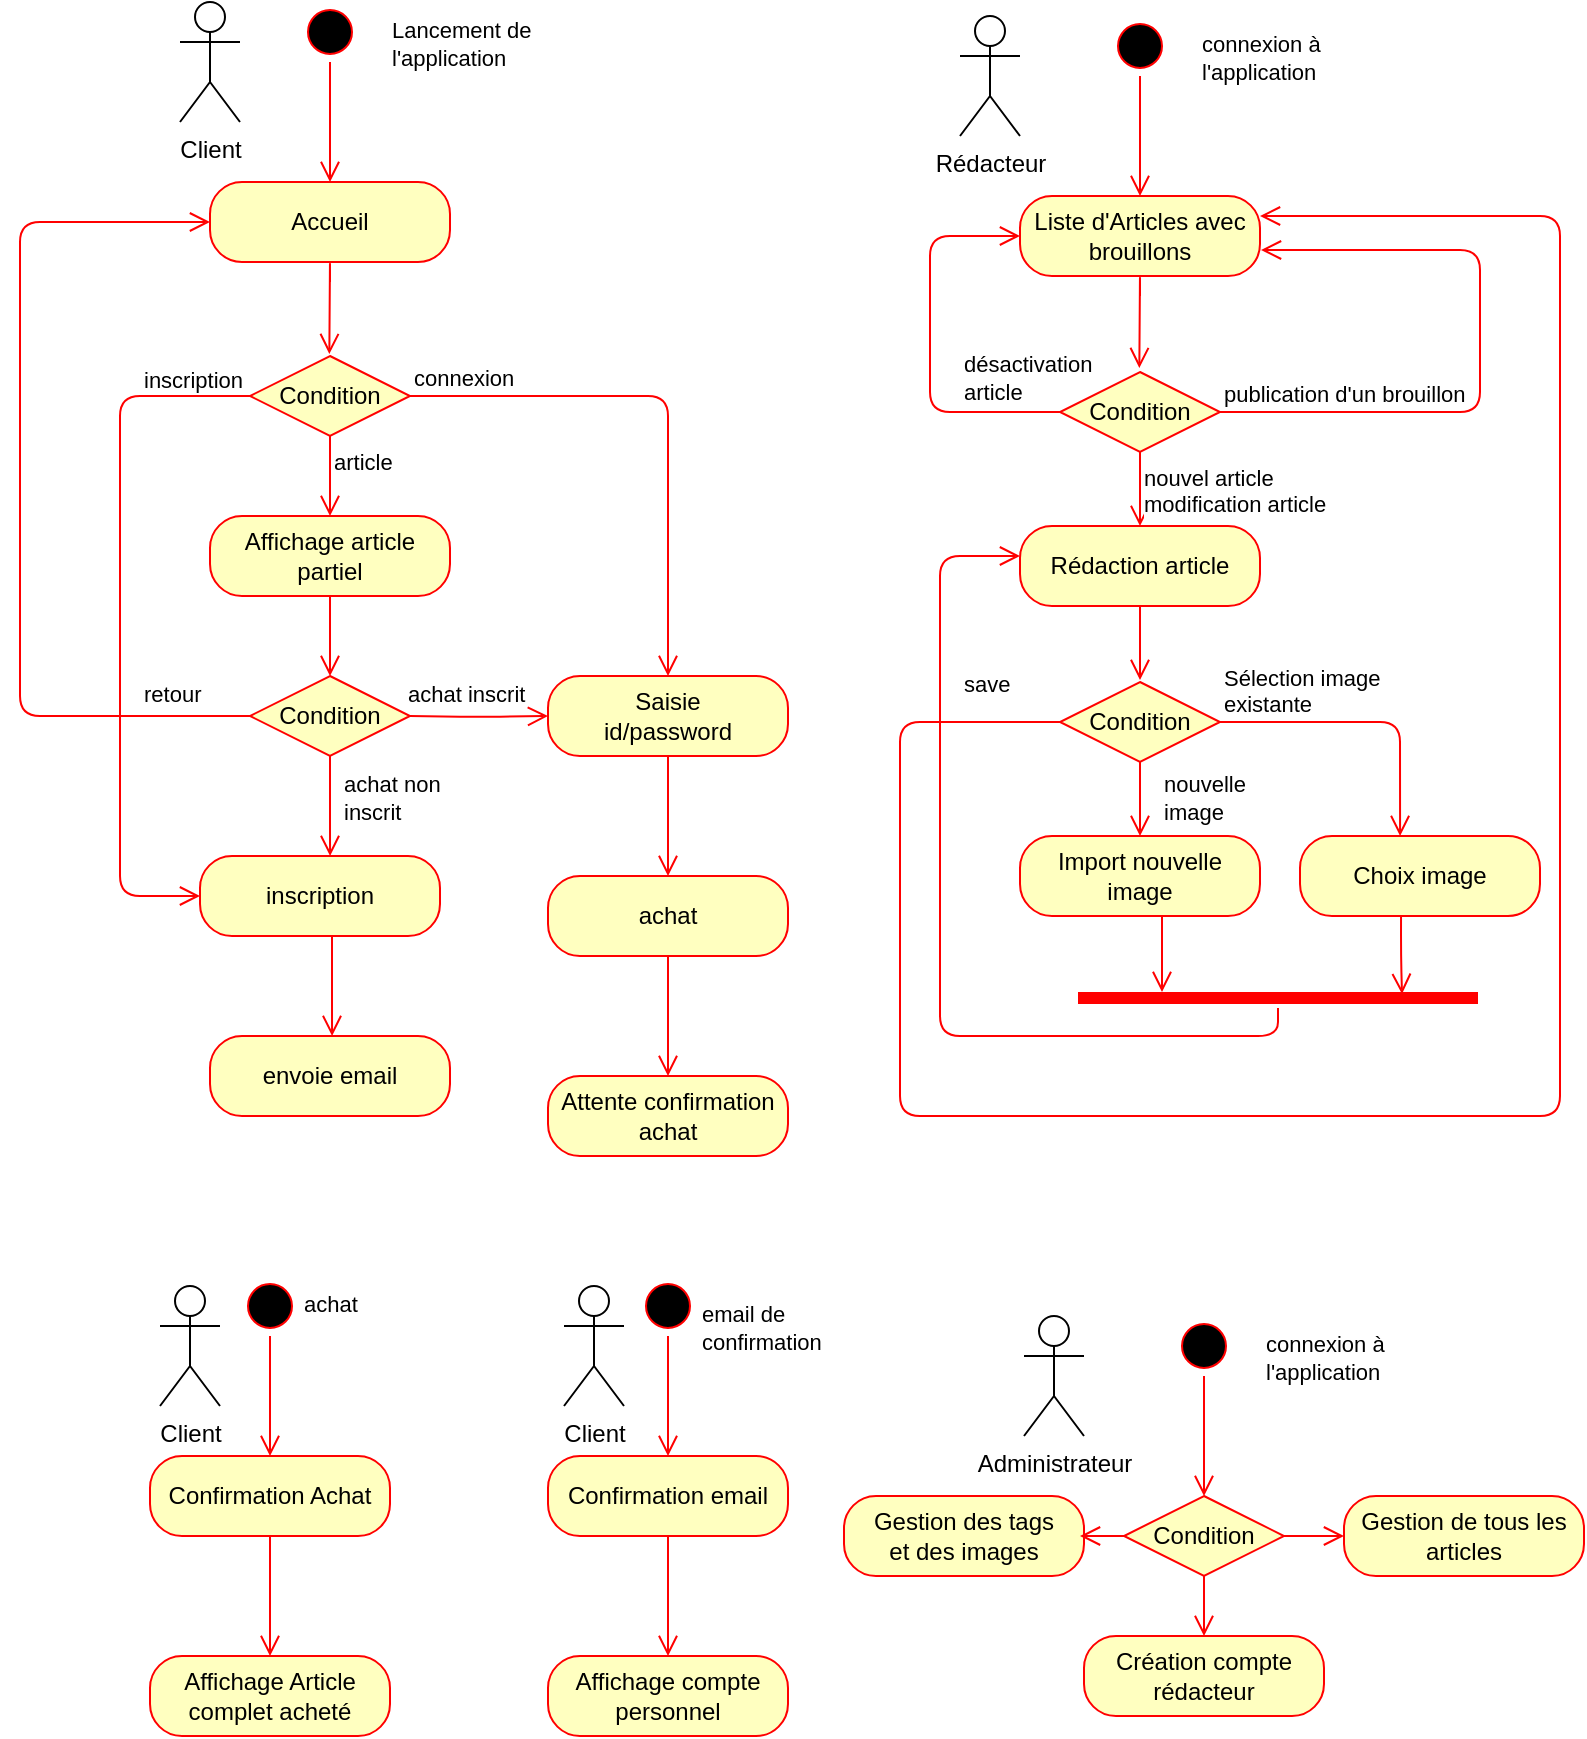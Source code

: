 <mxfile version="14.6.11" type="device"><diagram id="3rWrShMHE93Ierf2Pg5C" name="Page-1"><mxGraphModel dx="1813" dy="1272" grid="1" gridSize="10" guides="1" tooltips="1" connect="1" arrows="1" fold="1" page="1" pageScale="1" pageWidth="827" pageHeight="1169" math="0" shadow="0"><root><mxCell id="0"/><mxCell id="1" parent="0"/><mxCell id="hWEQFtSJjJlN7xaY4b4n-1" value="Client" style="shape=umlActor;verticalLabelPosition=bottom;verticalAlign=top;html=1;" parent="1" vertex="1"><mxGeometry x="110" y="33" width="30" height="60" as="geometry"/></mxCell><mxCell id="hWEQFtSJjJlN7xaY4b4n-6" value="" style="ellipse;html=1;shape=startState;fillColor=#000000;strokeColor=#ff0000;" parent="1" vertex="1"><mxGeometry x="170" y="33" width="30" height="30" as="geometry"/></mxCell><mxCell id="hWEQFtSJjJlN7xaY4b4n-7" value="" style="edgeStyle=orthogonalEdgeStyle;html=1;verticalAlign=bottom;endArrow=open;endSize=8;strokeColor=#ff0000;" parent="1" source="hWEQFtSJjJlN7xaY4b4n-6" edge="1"><mxGeometry relative="1" as="geometry"><mxPoint x="185" y="123" as="targetPoint"/></mxGeometry></mxCell><mxCell id="hWEQFtSJjJlN7xaY4b4n-8" value="Accueil" style="rounded=1;whiteSpace=wrap;html=1;arcSize=40;fontColor=#000000;fillColor=#ffffc0;strokeColor=#ff0000;" parent="1" vertex="1"><mxGeometry x="125" y="123" width="120" height="40" as="geometry"/></mxCell><mxCell id="hWEQFtSJjJlN7xaY4b4n-9" value="" style="edgeStyle=orthogonalEdgeStyle;html=1;verticalAlign=bottom;endArrow=open;endSize=8;strokeColor=#ff0000;" parent="1" edge="1"><mxGeometry relative="1" as="geometry"><mxPoint x="184.67" y="209" as="targetPoint"/><mxPoint x="185" y="173" as="sourcePoint"/><Array as="points"><mxPoint x="185" y="160"/><mxPoint x="185" y="160"/></Array></mxGeometry></mxCell><mxCell id="hWEQFtSJjJlN7xaY4b4n-16" value="Condition" style="rhombus;whiteSpace=wrap;html=1;fillColor=#ffffc0;strokeColor=#ff0000;" parent="1" vertex="1"><mxGeometry x="145" y="210" width="80" height="40" as="geometry"/></mxCell><mxCell id="hWEQFtSJjJlN7xaY4b4n-17" value="connexion" style="edgeStyle=orthogonalEdgeStyle;html=1;align=left;verticalAlign=bottom;endArrow=open;endSize=8;strokeColor=#ff0000;entryX=0.5;entryY=0;entryDx=0;entryDy=0;" parent="1" source="hWEQFtSJjJlN7xaY4b4n-16" target="hWEQFtSJjJlN7xaY4b4n-21" edge="1"><mxGeometry x="-1" relative="1" as="geometry"><mxPoint x="320" y="280" as="targetPoint"/></mxGeometry></mxCell><mxCell id="hWEQFtSJjJlN7xaY4b4n-18" value="article" style="edgeStyle=orthogonalEdgeStyle;html=1;align=left;verticalAlign=top;endArrow=open;endSize=8;strokeColor=#ff0000;" parent="1" source="hWEQFtSJjJlN7xaY4b4n-16" edge="1"><mxGeometry x="-1" relative="1" as="geometry"><mxPoint x="185" y="290" as="targetPoint"/></mxGeometry></mxCell><mxCell id="hWEQFtSJjJlN7xaY4b4n-20" value="Condition" style="rhombus;whiteSpace=wrap;html=1;fillColor=#ffffc0;strokeColor=#ff0000;" parent="1" vertex="1"><mxGeometry x="145" y="370" width="80" height="40" as="geometry"/></mxCell><mxCell id="hWEQFtSJjJlN7xaY4b4n-21" value="Saisie&lt;br&gt;id/password" style="rounded=1;whiteSpace=wrap;html=1;arcSize=40;fontColor=#000000;fillColor=#ffffc0;strokeColor=#ff0000;" parent="1" vertex="1"><mxGeometry x="294" y="370" width="120" height="40" as="geometry"/></mxCell><mxCell id="hWEQFtSJjJlN7xaY4b4n-22" value="Affichage article partiel" style="rounded=1;whiteSpace=wrap;html=1;arcSize=40;fontColor=#000000;fillColor=#ffffc0;strokeColor=#ff0000;" parent="1" vertex="1"><mxGeometry x="125" y="290" width="120" height="40" as="geometry"/></mxCell><mxCell id="hWEQFtSJjJlN7xaY4b4n-24" value="" style="edgeStyle=orthogonalEdgeStyle;html=1;align=left;verticalAlign=top;endArrow=open;endSize=8;strokeColor=#ff0000;" parent="1" edge="1"><mxGeometry x="-1" relative="1" as="geometry"><mxPoint x="185" y="370" as="targetPoint"/><mxPoint x="185" y="330" as="sourcePoint"/></mxGeometry></mxCell><mxCell id="hWEQFtSJjJlN7xaY4b4n-25" value="" style="edgeStyle=orthogonalEdgeStyle;html=1;align=left;verticalAlign=top;endArrow=open;endSize=8;strokeColor=#ff0000;entryX=0;entryY=0.5;entryDx=0;entryDy=0;" parent="1" target="hWEQFtSJjJlN7xaY4b4n-21" edge="1"><mxGeometry x="-1" relative="1" as="geometry"><mxPoint x="290" y="390" as="targetPoint"/><mxPoint x="225" y="390" as="sourcePoint"/><Array as="points"/></mxGeometry></mxCell><mxCell id="hWEQFtSJjJlN7xaY4b4n-26" value="&lt;font face=&quot;helvetica&quot;&gt;&lt;span style=&quot;font-size: 11px ; background-color: rgb(255 , 255 , 255)&quot;&gt;achat inscrit&lt;/span&gt;&lt;/font&gt;" style="text;whiteSpace=wrap;html=1;" parent="1" vertex="1"><mxGeometry x="222" y="365" width="80" height="30" as="geometry"/></mxCell><mxCell id="hWEQFtSJjJlN7xaY4b4n-27" value="inscription" style="rounded=1;whiteSpace=wrap;html=1;arcSize=40;fontColor=#000000;fillColor=#ffffc0;strokeColor=#ff0000;" parent="1" vertex="1"><mxGeometry x="120" y="460" width="120" height="40" as="geometry"/></mxCell><mxCell id="hWEQFtSJjJlN7xaY4b4n-28" value="" style="edgeStyle=orthogonalEdgeStyle;html=1;align=left;verticalAlign=bottom;endArrow=open;endSize=8;strokeColor=#ff0000;exitX=0;exitY=0.5;exitDx=0;exitDy=0;" parent="1" source="hWEQFtSJjJlN7xaY4b4n-16" edge="1"><mxGeometry x="-1" y="-41" relative="1" as="geometry"><mxPoint x="120" y="480" as="targetPoint"/><mxPoint x="143" y="230" as="sourcePoint"/><Array as="points"><mxPoint x="80" y="230"/><mxPoint x="80" y="480"/></Array><mxPoint x="40" y="31" as="offset"/></mxGeometry></mxCell><mxCell id="hWEQFtSJjJlN7xaY4b4n-29" value="&lt;span style=&quot;color: rgb(0 , 0 , 0) ; font-family: &amp;#34;helvetica&amp;#34; ; font-size: 11px ; font-style: normal ; font-weight: normal ; letter-spacing: normal ; text-align: left ; text-indent: 0px ; text-transform: none ; word-spacing: 0px ; background-color: rgb(255 , 255 , 255) ; text-decoration: none ; display: inline ; float: none&quot;&gt;inscription&lt;/span&gt;" style="text;whiteSpace=wrap;html=1;" parent="1" vertex="1"><mxGeometry x="90" y="208" width="50" height="30" as="geometry"/></mxCell><mxCell id="hWEQFtSJjJlN7xaY4b4n-33" value="" style="edgeStyle=orthogonalEdgeStyle;html=1;verticalAlign=bottom;endArrow=open;endSize=8;strokeColor=#ff0000;exitX=0.5;exitY=1;exitDx=0;exitDy=0;entryX=0.542;entryY=0;entryDx=0;entryDy=0;entryPerimeter=0;" parent="1" source="hWEQFtSJjJlN7xaY4b4n-20" target="hWEQFtSJjJlN7xaY4b4n-27" edge="1"><mxGeometry relative="1" as="geometry"><mxPoint x="310" y="511.333" as="targetPoint"/><mxPoint x="320" y="440" as="sourcePoint"/><Array as="points"><mxPoint x="185" y="450"/><mxPoint x="185" y="450"/></Array></mxGeometry></mxCell><mxCell id="hWEQFtSJjJlN7xaY4b4n-34" value="&lt;font face=&quot;helvetica&quot;&gt;&lt;span style=&quot;font-size: 11px ; background-color: rgb(255 , 255 , 255)&quot;&gt;achat non inscrit&lt;/span&gt;&lt;/font&gt;" style="text;whiteSpace=wrap;html=1;" parent="1" vertex="1"><mxGeometry x="190" y="410" width="80" height="30" as="geometry"/></mxCell><mxCell id="hWEQFtSJjJlN7xaY4b4n-35" value="" style="edgeStyle=orthogonalEdgeStyle;html=1;verticalAlign=bottom;endArrow=open;endSize=8;strokeColor=#ff0000;exitX=0.5;exitY=1;exitDx=0;exitDy=0;entryX=0.542;entryY=0;entryDx=0;entryDy=0;entryPerimeter=0;" parent="1" edge="1"><mxGeometry relative="1" as="geometry"><mxPoint x="186.04" y="550" as="targetPoint"/><mxPoint x="186" y="500" as="sourcePoint"/><Array as="points"><mxPoint x="186" y="540"/><mxPoint x="186" y="540"/></Array></mxGeometry></mxCell><mxCell id="hWEQFtSJjJlN7xaY4b4n-36" value="envoie email" style="rounded=1;whiteSpace=wrap;html=1;arcSize=40;fontColor=#000000;fillColor=#ffffc0;strokeColor=#ff0000;" parent="1" vertex="1"><mxGeometry x="125" y="550" width="120" height="40" as="geometry"/></mxCell><mxCell id="hWEQFtSJjJlN7xaY4b4n-38" value="achat" style="rounded=1;whiteSpace=wrap;html=1;arcSize=40;fontColor=#000000;fillColor=#ffffc0;strokeColor=#ff0000;" parent="1" vertex="1"><mxGeometry x="294" y="470" width="120" height="40" as="geometry"/></mxCell><mxCell id="hWEQFtSJjJlN7xaY4b4n-39" value="" style="edgeStyle=orthogonalEdgeStyle;html=1;verticalAlign=bottom;endArrow=open;endSize=8;strokeColor=#ff0000;exitX=0.5;exitY=1;exitDx=0;exitDy=0;entryX=0.5;entryY=0;entryDx=0;entryDy=0;" parent="1" source="hWEQFtSJjJlN7xaY4b4n-21" target="hWEQFtSJjJlN7xaY4b4n-38" edge="1"><mxGeometry relative="1" as="geometry"><mxPoint x="196.04" y="560" as="targetPoint"/><mxPoint x="196" y="510" as="sourcePoint"/><Array as="points"><mxPoint x="354" y="440"/><mxPoint x="354" y="440"/></Array></mxGeometry></mxCell><mxCell id="hWEQFtSJjJlN7xaY4b4n-40" value="" style="edgeStyle=orthogonalEdgeStyle;html=1;verticalAlign=bottom;endArrow=open;endSize=8;strokeColor=#ff0000;exitX=0.5;exitY=1;exitDx=0;exitDy=0;" parent="1" source="hWEQFtSJjJlN7xaY4b4n-38" edge="1"><mxGeometry relative="1" as="geometry"><mxPoint x="354" y="570" as="targetPoint"/><mxPoint x="364" y="420" as="sourcePoint"/><Array as="points"><mxPoint x="354" y="540"/><mxPoint x="354" y="540"/></Array></mxGeometry></mxCell><mxCell id="hWEQFtSJjJlN7xaY4b4n-41" value="Attente confirmation achat" style="rounded=1;whiteSpace=wrap;html=1;arcSize=40;fontColor=#000000;fillColor=#ffffc0;strokeColor=#ff0000;" parent="1" vertex="1"><mxGeometry x="294" y="570" width="120" height="40" as="geometry"/></mxCell><mxCell id="hWEQFtSJjJlN7xaY4b4n-43" value="" style="edgeStyle=orthogonalEdgeStyle;html=1;align=left;verticalAlign=bottom;endArrow=open;endSize=8;strokeColor=#ff0000;exitX=0;exitY=0.5;exitDx=0;exitDy=0;entryX=0;entryY=0.5;entryDx=0;entryDy=0;" parent="1" target="hWEQFtSJjJlN7xaY4b4n-8" edge="1"><mxGeometry x="-1" y="-41" relative="1" as="geometry"><mxPoint x="100" y="290" as="targetPoint"/><mxPoint x="145" y="390" as="sourcePoint"/><Array as="points"><mxPoint x="30" y="390"/><mxPoint x="30" y="143"/></Array><mxPoint x="40" y="31" as="offset"/></mxGeometry></mxCell><mxCell id="hWEQFtSJjJlN7xaY4b4n-44" value="&lt;font face=&quot;helvetica&quot;&gt;&lt;span style=&quot;font-size: 11px ; background-color: rgb(255 , 255 , 255)&quot;&gt;retour&lt;/span&gt;&lt;/font&gt;" style="text;whiteSpace=wrap;html=1;" parent="1" vertex="1"><mxGeometry x="90" y="365" width="80" height="30" as="geometry"/></mxCell><mxCell id="zbaD4pPlYEmCju78Uwr5-1" value="" style="ellipse;html=1;shape=startState;fillColor=#000000;strokeColor=#ff0000;" parent="1" vertex="1"><mxGeometry x="140" y="670" width="30" height="30" as="geometry"/></mxCell><mxCell id="zbaD4pPlYEmCju78Uwr5-2" value="" style="edgeStyle=orthogonalEdgeStyle;html=1;verticalAlign=bottom;endArrow=open;endSize=8;strokeColor=#ff0000;" parent="1" source="zbaD4pPlYEmCju78Uwr5-1" edge="1"><mxGeometry relative="1" as="geometry"><mxPoint x="155" y="760" as="targetPoint"/></mxGeometry></mxCell><mxCell id="zbaD4pPlYEmCju78Uwr5-3" value="Confirmation Achat" style="rounded=1;whiteSpace=wrap;html=1;arcSize=40;fontColor=#000000;fillColor=#ffffc0;strokeColor=#ff0000;" parent="1" vertex="1"><mxGeometry x="95" y="760" width="120" height="40" as="geometry"/></mxCell><mxCell id="zbaD4pPlYEmCju78Uwr5-5" value="" style="edgeStyle=orthogonalEdgeStyle;html=1;verticalAlign=bottom;endArrow=open;endSize=8;strokeColor=#ff0000;exitX=0.5;exitY=1;exitDx=0;exitDy=0;" parent="1" source="zbaD4pPlYEmCju78Uwr5-3" edge="1"><mxGeometry relative="1" as="geometry"><mxPoint x="155" y="860" as="targetPoint"/><mxPoint x="165" y="710" as="sourcePoint"/></mxGeometry></mxCell><mxCell id="zbaD4pPlYEmCju78Uwr5-6" value="Affichage Article complet acheté" style="rounded=1;whiteSpace=wrap;html=1;arcSize=40;fontColor=#000000;fillColor=#ffffc0;strokeColor=#ff0000;" parent="1" vertex="1"><mxGeometry x="95" y="860" width="120" height="40" as="geometry"/></mxCell><mxCell id="zbaD4pPlYEmCju78Uwr5-7" value="" style="ellipse;html=1;shape=startState;fillColor=#000000;strokeColor=#ff0000;" parent="1" vertex="1"><mxGeometry x="339" y="670" width="30" height="30" as="geometry"/></mxCell><mxCell id="zbaD4pPlYEmCju78Uwr5-8" value="" style="edgeStyle=orthogonalEdgeStyle;html=1;verticalAlign=bottom;endArrow=open;endSize=8;strokeColor=#ff0000;" parent="1" source="zbaD4pPlYEmCju78Uwr5-7" edge="1"><mxGeometry relative="1" as="geometry"><mxPoint x="354" y="760" as="targetPoint"/></mxGeometry></mxCell><mxCell id="zbaD4pPlYEmCju78Uwr5-9" value="Confirmation email" style="rounded=1;whiteSpace=wrap;html=1;arcSize=40;fontColor=#000000;fillColor=#ffffc0;strokeColor=#ff0000;" parent="1" vertex="1"><mxGeometry x="294" y="760" width="120" height="40" as="geometry"/></mxCell><mxCell id="zbaD4pPlYEmCju78Uwr5-10" value="" style="edgeStyle=orthogonalEdgeStyle;html=1;verticalAlign=bottom;endArrow=open;endSize=8;strokeColor=#ff0000;exitX=0.5;exitY=1;exitDx=0;exitDy=0;" parent="1" source="zbaD4pPlYEmCju78Uwr5-9" edge="1"><mxGeometry relative="1" as="geometry"><mxPoint x="354" y="860" as="targetPoint"/><mxPoint x="364" y="710" as="sourcePoint"/></mxGeometry></mxCell><mxCell id="zbaD4pPlYEmCju78Uwr5-11" value="Affichage compte personnel" style="rounded=1;whiteSpace=wrap;html=1;arcSize=40;fontColor=#000000;fillColor=#ffffc0;strokeColor=#ff0000;" parent="1" vertex="1"><mxGeometry x="294" y="860" width="120" height="40" as="geometry"/></mxCell><mxCell id="zbaD4pPlYEmCju78Uwr5-12" value="&lt;font face=&quot;helvetica&quot;&gt;&lt;span style=&quot;font-size: 11px ; background-color: rgb(255 , 255 , 255)&quot;&gt;Lancement de l'application&lt;/span&gt;&lt;/font&gt;" style="text;whiteSpace=wrap;html=1;" parent="1" vertex="1"><mxGeometry x="214" y="33" width="80" height="30" as="geometry"/></mxCell><mxCell id="zbaD4pPlYEmCju78Uwr5-13" value="&lt;font face=&quot;helvetica&quot;&gt;&lt;span style=&quot;font-size: 11px ; background-color: rgb(255 , 255 , 255)&quot;&gt;achat&lt;/span&gt;&lt;/font&gt;" style="text;whiteSpace=wrap;html=1;" parent="1" vertex="1"><mxGeometry x="170" y="670" width="40" height="30" as="geometry"/></mxCell><mxCell id="zbaD4pPlYEmCju78Uwr5-14" value="&lt;font face=&quot;helvetica&quot;&gt;&lt;span style=&quot;font-size: 11px ; background-color: rgb(255 , 255 , 255)&quot;&gt;email de confirmation&lt;/span&gt;&lt;/font&gt;" style="text;whiteSpace=wrap;html=1;" parent="1" vertex="1"><mxGeometry x="369" y="675" width="80" height="30" as="geometry"/></mxCell><mxCell id="zbaD4pPlYEmCju78Uwr5-15" value="Rédacteur" style="shape=umlActor;verticalLabelPosition=bottom;verticalAlign=top;html=1;" parent="1" vertex="1"><mxGeometry x="500" y="40" width="30" height="60" as="geometry"/></mxCell><mxCell id="zbaD4pPlYEmCju78Uwr5-18" value="" style="ellipse;html=1;shape=startState;fillColor=#000000;strokeColor=#ff0000;" parent="1" vertex="1"><mxGeometry x="575" y="40" width="30" height="30" as="geometry"/></mxCell><mxCell id="zbaD4pPlYEmCju78Uwr5-19" value="" style="edgeStyle=orthogonalEdgeStyle;html=1;verticalAlign=bottom;endArrow=open;endSize=8;strokeColor=#ff0000;" parent="1" source="zbaD4pPlYEmCju78Uwr5-18" edge="1"><mxGeometry relative="1" as="geometry"><mxPoint x="590" y="130" as="targetPoint"/></mxGeometry></mxCell><mxCell id="zbaD4pPlYEmCju78Uwr5-20" value="Liste d'Articles avec brouillons" style="rounded=1;whiteSpace=wrap;html=1;arcSize=40;fontColor=#000000;fillColor=#ffffc0;strokeColor=#ff0000;" parent="1" vertex="1"><mxGeometry x="530" y="130" width="120" height="40" as="geometry"/></mxCell><mxCell id="zbaD4pPlYEmCju78Uwr5-21" value="&lt;font face=&quot;helvetica&quot;&gt;&lt;span style=&quot;font-size: 11px ; background-color: rgb(255 , 255 , 255)&quot;&gt;connexion à l'application&lt;/span&gt;&lt;/font&gt;" style="text;whiteSpace=wrap;html=1;" parent="1" vertex="1"><mxGeometry x="619" y="40" width="80" height="30" as="geometry"/></mxCell><mxCell id="zbaD4pPlYEmCju78Uwr5-22" value="" style="edgeStyle=orthogonalEdgeStyle;html=1;verticalAlign=bottom;endArrow=open;endSize=8;strokeColor=#ff0000;" parent="1" edge="1"><mxGeometry relative="1" as="geometry"><mxPoint x="589.67" y="216" as="targetPoint"/><mxPoint x="590" y="180" as="sourcePoint"/><Array as="points"><mxPoint x="590" y="167"/><mxPoint x="590" y="167"/></Array></mxGeometry></mxCell><mxCell id="zbaD4pPlYEmCju78Uwr5-23" value="Condition" style="rhombus;whiteSpace=wrap;html=1;fillColor=#ffffc0;strokeColor=#ff0000;" parent="1" vertex="1"><mxGeometry x="550" y="218" width="80" height="40" as="geometry"/></mxCell><mxCell id="zbaD4pPlYEmCju78Uwr5-24" value="nouvel article&amp;nbsp;&lt;br&gt;modification article" style="edgeStyle=orthogonalEdgeStyle;html=1;align=left;verticalAlign=top;endArrow=open;endSize=8;strokeColor=#ff0000;" parent="1" source="zbaD4pPlYEmCju78Uwr5-23" edge="1"><mxGeometry x="-1" relative="1" as="geometry"><mxPoint x="590" y="295" as="targetPoint"/></mxGeometry></mxCell><mxCell id="zbaD4pPlYEmCju78Uwr5-25" value="" style="edgeStyle=orthogonalEdgeStyle;html=1;align=left;verticalAlign=bottom;endArrow=open;endSize=8;strokeColor=#ff0000;exitX=0;exitY=0.5;exitDx=0;exitDy=0;entryX=0;entryY=0.5;entryDx=0;entryDy=0;" parent="1" target="zbaD4pPlYEmCju78Uwr5-20" edge="1"><mxGeometry x="-1" y="-41" relative="1" as="geometry"><mxPoint x="525" y="150" as="targetPoint"/><mxPoint x="550" y="238" as="sourcePoint"/><Array as="points"><mxPoint x="485" y="238"/><mxPoint x="485" y="150"/></Array><mxPoint x="40" y="31" as="offset"/></mxGeometry></mxCell><mxCell id="zbaD4pPlYEmCju78Uwr5-26" value="&lt;span style=&quot;color: rgb(0 , 0 , 0) ; font-family: &amp;#34;helvetica&amp;#34; ; font-size: 11px ; font-style: normal ; font-weight: normal ; letter-spacing: normal ; text-align: left ; text-indent: 0px ; text-transform: none ; word-spacing: 0px ; background-color: rgb(255 , 255 , 255) ; text-decoration: none ; display: inline ; float: none&quot;&gt;désactivation&lt;br&gt;article&lt;br&gt;&lt;/span&gt;" style="text;whiteSpace=wrap;html=1;" parent="1" vertex="1"><mxGeometry x="500" y="200" width="50" height="30" as="geometry"/></mxCell><mxCell id="zbaD4pPlYEmCju78Uwr5-27" value="Rédaction article" style="rounded=1;whiteSpace=wrap;html=1;arcSize=40;fontColor=#000000;fillColor=#ffffc0;strokeColor=#ff0000;" parent="1" vertex="1"><mxGeometry x="530" y="295" width="120" height="40" as="geometry"/></mxCell><mxCell id="zbaD4pPlYEmCju78Uwr5-29" value="publication d'un brouillon" style="edgeStyle=orthogonalEdgeStyle;html=1;align=left;verticalAlign=bottom;endArrow=open;endSize=8;strokeColor=#ff0000;entryX=1.004;entryY=0.663;entryDx=0;entryDy=0;entryPerimeter=0;" parent="1" target="zbaD4pPlYEmCju78Uwr5-20" edge="1"><mxGeometry x="-1" relative="1" as="geometry"><mxPoint x="780" y="170" as="targetPoint"/><mxPoint x="630" y="238" as="sourcePoint"/><Array as="points"><mxPoint x="760" y="238"/><mxPoint x="760" y="157"/><mxPoint x="651" y="157"/></Array></mxGeometry></mxCell><mxCell id="zbaD4pPlYEmCju78Uwr5-30" value="" style="edgeStyle=orthogonalEdgeStyle;html=1;align=left;verticalAlign=top;endArrow=open;endSize=8;strokeColor=#ff0000;" parent="1" edge="1"><mxGeometry x="-0.189" y="20" relative="1" as="geometry"><mxPoint x="590" y="372" as="targetPoint"/><mxPoint x="590" y="335" as="sourcePoint"/><mxPoint as="offset"/></mxGeometry></mxCell><mxCell id="zbaD4pPlYEmCju78Uwr5-31" value="Import nouvelle image" style="rounded=1;whiteSpace=wrap;html=1;arcSize=40;fontColor=#000000;fillColor=#ffffc0;strokeColor=#ff0000;" parent="1" vertex="1"><mxGeometry x="530" y="450" width="120" height="40" as="geometry"/></mxCell><mxCell id="zbaD4pPlYEmCju78Uwr5-32" value="Condition" style="rhombus;whiteSpace=wrap;html=1;fillColor=#ffffc0;strokeColor=#ff0000;" parent="1" vertex="1"><mxGeometry x="550" y="373" width="80" height="40" as="geometry"/></mxCell><mxCell id="zbaD4pPlYEmCju78Uwr5-33" value="" style="edgeStyle=orthogonalEdgeStyle;html=1;align=left;verticalAlign=top;endArrow=open;endSize=8;strokeColor=#ff0000;" parent="1" source="zbaD4pPlYEmCju78Uwr5-32" edge="1"><mxGeometry x="1" y="144" relative="1" as="geometry"><mxPoint x="590" y="450" as="targetPoint"/><mxPoint x="-24" y="80" as="offset"/></mxGeometry></mxCell><mxCell id="zbaD4pPlYEmCju78Uwr5-34" value="Sélection image&lt;br&gt;existante" style="edgeStyle=orthogonalEdgeStyle;html=1;align=left;verticalAlign=bottom;endArrow=open;endSize=8;strokeColor=#ff0000;entryX=0.417;entryY=0;entryDx=0;entryDy=0;entryPerimeter=0;" parent="1" target="zbaD4pPlYEmCju78Uwr5-36" edge="1"><mxGeometry x="-1" relative="1" as="geometry"><mxPoint x="720" y="440" as="targetPoint"/><mxPoint x="630" y="393" as="sourcePoint"/><Array as="points"><mxPoint x="720" y="393"/></Array></mxGeometry></mxCell><mxCell id="zbaD4pPlYEmCju78Uwr5-36" value="Choix image" style="rounded=1;whiteSpace=wrap;html=1;arcSize=40;fontColor=#000000;fillColor=#ffffc0;strokeColor=#ff0000;" parent="1" vertex="1"><mxGeometry x="670" y="450" width="120" height="40" as="geometry"/></mxCell><mxCell id="zbaD4pPlYEmCju78Uwr5-37" value="" style="shape=line;html=1;strokeWidth=6;strokeColor=#ff0000;" parent="1" vertex="1"><mxGeometry x="559" y="526" width="200" height="10" as="geometry"/></mxCell><mxCell id="zbaD4pPlYEmCju78Uwr5-38" value="" style="edgeStyle=orthogonalEdgeStyle;html=1;verticalAlign=bottom;endArrow=open;endSize=8;strokeColor=#ff0000;" parent="1" source="zbaD4pPlYEmCju78Uwr5-37" edge="1"><mxGeometry relative="1" as="geometry"><mxPoint x="530" y="310" as="targetPoint"/><Array as="points"><mxPoint x="659" y="550"/><mxPoint x="490" y="550"/><mxPoint x="490" y="310"/><mxPoint x="530" y="310"/></Array></mxGeometry></mxCell><mxCell id="zbaD4pPlYEmCju78Uwr5-39" value="" style="edgeStyle=orthogonalEdgeStyle;html=1;align=left;verticalAlign=top;endArrow=open;endSize=8;strokeColor=#ff0000;" parent="1" edge="1"><mxGeometry x="1" y="144" relative="1" as="geometry"><mxPoint x="601" y="528" as="targetPoint"/><mxPoint x="601" y="490" as="sourcePoint"/><mxPoint x="-24" y="80" as="offset"/></mxGeometry></mxCell><mxCell id="zbaD4pPlYEmCju78Uwr5-40" value="" style="edgeStyle=orthogonalEdgeStyle;html=1;align=left;verticalAlign=top;endArrow=open;endSize=8;strokeColor=#ff0000;exitX=0.421;exitY=1.025;exitDx=0;exitDy=0;exitPerimeter=0;" parent="1" edge="1"><mxGeometry x="1" y="144" relative="1" as="geometry"><mxPoint x="721" y="529" as="targetPoint"/><mxPoint x="720.52" y="490" as="sourcePoint"/><mxPoint x="-24" y="80" as="offset"/><Array as="points"><mxPoint x="721" y="510"/><mxPoint x="721" y="510"/></Array></mxGeometry></mxCell><mxCell id="zbaD4pPlYEmCju78Uwr5-41" value="" style="edgeStyle=orthogonalEdgeStyle;html=1;align=left;verticalAlign=bottom;endArrow=open;endSize=8;strokeColor=#ff0000;exitX=0;exitY=0.5;exitDx=0;exitDy=0;" parent="1" edge="1"><mxGeometry x="-1" y="-41" relative="1" as="geometry"><mxPoint x="650" y="140" as="targetPoint"/><mxPoint x="550" y="393" as="sourcePoint"/><Array as="points"><mxPoint x="470" y="393"/><mxPoint x="470" y="590"/><mxPoint x="800" y="590"/><mxPoint x="800" y="140"/><mxPoint x="650" y="140"/></Array><mxPoint x="40" y="31" as="offset"/></mxGeometry></mxCell><mxCell id="zbaD4pPlYEmCju78Uwr5-43" value="&lt;font face=&quot;helvetica&quot;&gt;&lt;span style=&quot;font-size: 11px ; background-color: rgb(255 , 255 , 255)&quot;&gt;nouvelle&lt;br&gt;image&lt;br&gt;&lt;/span&gt;&lt;/font&gt;" style="text;whiteSpace=wrap;html=1;" parent="1" vertex="1"><mxGeometry x="600" y="410" width="80" height="30" as="geometry"/></mxCell><mxCell id="zbaD4pPlYEmCju78Uwr5-44" value="&lt;font face=&quot;helvetica&quot;&gt;&lt;span style=&quot;font-size: 11px ; background-color: rgb(255 , 255 , 255)&quot;&gt;save&lt;br&gt;&lt;/span&gt;&lt;/font&gt;" style="text;whiteSpace=wrap;html=1;" parent="1" vertex="1"><mxGeometry x="500" y="360" width="80" height="30" as="geometry"/></mxCell><mxCell id="lHGjj7P5vlSfhtx5IKOe-1" value="Administrateur" style="shape=umlActor;verticalLabelPosition=bottom;verticalAlign=top;html=1;" vertex="1" parent="1"><mxGeometry x="532" y="690" width="30" height="60" as="geometry"/></mxCell><mxCell id="lHGjj7P5vlSfhtx5IKOe-2" value="" style="ellipse;html=1;shape=startState;fillColor=#000000;strokeColor=#ff0000;" vertex="1" parent="1"><mxGeometry x="607" y="690" width="30" height="30" as="geometry"/></mxCell><mxCell id="lHGjj7P5vlSfhtx5IKOe-3" value="" style="edgeStyle=orthogonalEdgeStyle;html=1;verticalAlign=bottom;endArrow=open;endSize=8;strokeColor=#ff0000;" edge="1" parent="1" source="lHGjj7P5vlSfhtx5IKOe-2"><mxGeometry relative="1" as="geometry"><mxPoint x="622" y="780" as="targetPoint"/></mxGeometry></mxCell><mxCell id="lHGjj7P5vlSfhtx5IKOe-5" value="&lt;font face=&quot;helvetica&quot;&gt;&lt;span style=&quot;font-size: 11px ; background-color: rgb(255 , 255 , 255)&quot;&gt;connexion à l'application&lt;/span&gt;&lt;/font&gt;" style="text;whiteSpace=wrap;html=1;" vertex="1" parent="1"><mxGeometry x="651" y="690" width="80" height="30" as="geometry"/></mxCell><mxCell id="lHGjj7P5vlSfhtx5IKOe-27" value="Condition" style="rhombus;whiteSpace=wrap;html=1;fillColor=#ffffc0;strokeColor=#ff0000;" vertex="1" parent="1"><mxGeometry x="582" y="780" width="80" height="40" as="geometry"/></mxCell><mxCell id="lHGjj7P5vlSfhtx5IKOe-29" value="Création compte rédacteur" style="rounded=1;whiteSpace=wrap;html=1;arcSize=40;fontColor=#000000;fillColor=#ffffc0;strokeColor=#ff0000;" vertex="1" parent="1"><mxGeometry x="562" y="850" width="120" height="40" as="geometry"/></mxCell><mxCell id="lHGjj7P5vlSfhtx5IKOe-30" value="Gestion de tous les articles" style="rounded=1;whiteSpace=wrap;html=1;arcSize=40;fontColor=#000000;fillColor=#ffffc0;strokeColor=#ff0000;" vertex="1" parent="1"><mxGeometry x="692" y="780" width="120" height="40" as="geometry"/></mxCell><mxCell id="lHGjj7P5vlSfhtx5IKOe-31" value="Gestion des tags&lt;br&gt;et des images" style="rounded=1;whiteSpace=wrap;html=1;arcSize=40;fontColor=#000000;fillColor=#ffffc0;strokeColor=#ff0000;" vertex="1" parent="1"><mxGeometry x="442" y="780" width="120" height="40" as="geometry"/></mxCell><mxCell id="lHGjj7P5vlSfhtx5IKOe-32" value="" style="edgeStyle=orthogonalEdgeStyle;html=1;verticalAlign=bottom;endArrow=open;endSize=8;strokeColor=#ff0000;exitX=0.5;exitY=1;exitDx=0;exitDy=0;entryX=0.5;entryY=0;entryDx=0;entryDy=0;" edge="1" parent="1" source="lHGjj7P5vlSfhtx5IKOe-27" target="lHGjj7P5vlSfhtx5IKOe-29"><mxGeometry relative="1" as="geometry"><mxPoint x="364" y="870" as="targetPoint"/><mxPoint x="364" y="810" as="sourcePoint"/></mxGeometry></mxCell><mxCell id="lHGjj7P5vlSfhtx5IKOe-33" value="" style="edgeStyle=orthogonalEdgeStyle;html=1;verticalAlign=bottom;endArrow=open;endSize=8;strokeColor=#ff0000;exitX=1;exitY=0.5;exitDx=0;exitDy=0;entryX=0;entryY=0.5;entryDx=0;entryDy=0;" edge="1" parent="1" source="lHGjj7P5vlSfhtx5IKOe-27" target="lHGjj7P5vlSfhtx5IKOe-30"><mxGeometry relative="1" as="geometry"><mxPoint x="364" y="770" as="targetPoint"/><mxPoint x="364" y="710" as="sourcePoint"/></mxGeometry></mxCell><mxCell id="lHGjj7P5vlSfhtx5IKOe-34" value="" style="edgeStyle=orthogonalEdgeStyle;html=1;verticalAlign=bottom;endArrow=open;endSize=8;strokeColor=#ff0000;exitX=0;exitY=0.5;exitDx=0;exitDy=0;" edge="1" parent="1" source="lHGjj7P5vlSfhtx5IKOe-27"><mxGeometry relative="1" as="geometry"><mxPoint x="560" y="800" as="targetPoint"/><mxPoint x="580" y="800" as="sourcePoint"/></mxGeometry></mxCell><mxCell id="lHGjj7P5vlSfhtx5IKOe-35" value="Client" style="shape=umlActor;verticalLabelPosition=bottom;verticalAlign=top;html=1;" vertex="1" parent="1"><mxGeometry x="100" y="675" width="30" height="60" as="geometry"/></mxCell><mxCell id="lHGjj7P5vlSfhtx5IKOe-36" value="Client" style="shape=umlActor;verticalLabelPosition=bottom;verticalAlign=top;html=1;" vertex="1" parent="1"><mxGeometry x="302" y="675" width="30" height="60" as="geometry"/></mxCell></root></mxGraphModel></diagram></mxfile>